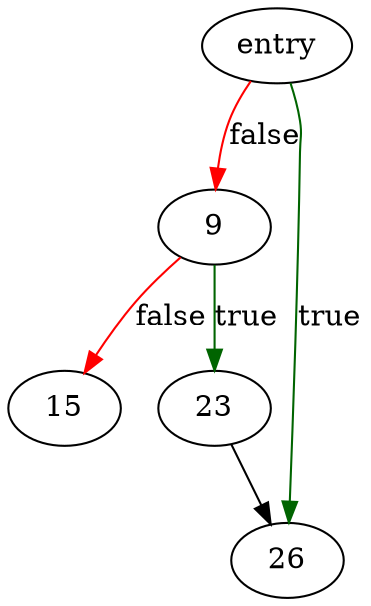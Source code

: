 digraph "main" {
	// Node definitions.
	2 [label=entry];
	9;
	15;
	23;
	26;

	// Edge definitions.
	2 -> 9 [
		color=red
		label=false
	];
	2 -> 26 [
		color=darkgreen
		label=true
	];
	9 -> 15 [
		color=red
		label=false
	];
	9 -> 23 [
		color=darkgreen
		label=true
	];
	23 -> 26;
}
